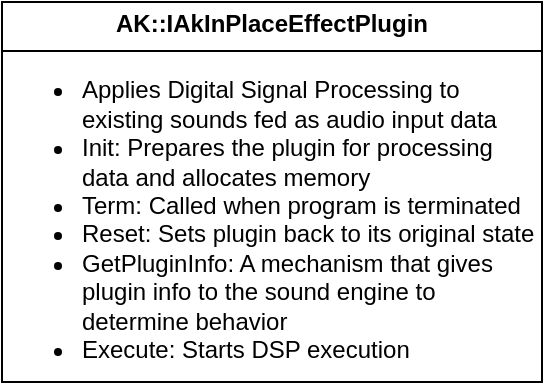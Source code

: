 <mxfile version="26.0.16">
  <diagram name="Page-1" id="hTqdF-e7lOscqvMxLip4">
    <mxGraphModel dx="880" dy="426" grid="1" gridSize="10" guides="1" tooltips="1" connect="1" arrows="1" fold="1" page="1" pageScale="1" pageWidth="850" pageHeight="1100" math="0" shadow="0">
      <root>
        <mxCell id="0" />
        <mxCell id="1" parent="0" />
        <mxCell id="7aQB0vsyOE-kVPlmIeDC-1" value="&lt;p style=&quot;margin:0px;margin-top:4px;text-align:center;&quot;&gt;&lt;b&gt;AK::IAkInPlaceEffectPlugin&lt;/b&gt;&lt;br&gt;&lt;/p&gt;&lt;hr size=&quot;1&quot; style=&quot;border-style:solid;&quot;&gt;&lt;div style=&quot;height: 2px;&quot;&gt;&lt;ul&gt;&lt;li&gt;Applies Digital Signal Processing to existing sounds fed as audio input data&amp;nbsp;&lt;/li&gt;&lt;li&gt;Init: Prepares the plugin for processing data and allocates memory&lt;/li&gt;&lt;li&gt;Term: Called when program is terminated&lt;/li&gt;&lt;li&gt;Reset: Sets plugin back to its original state&lt;/li&gt;&lt;li&gt;GetPluginInfo: A mechanism that gives plugin info to the sound engine to determine behavior&lt;/li&gt;&lt;li&gt;Execute: Starts DSP execution&lt;/li&gt;&lt;/ul&gt;&lt;/div&gt;" style="verticalAlign=top;align=left;overflow=fill;html=1;whiteSpace=wrap;" vertex="1" parent="1">
          <mxGeometry x="350" y="190" width="270" height="190" as="geometry" />
        </mxCell>
      </root>
    </mxGraphModel>
  </diagram>
</mxfile>

